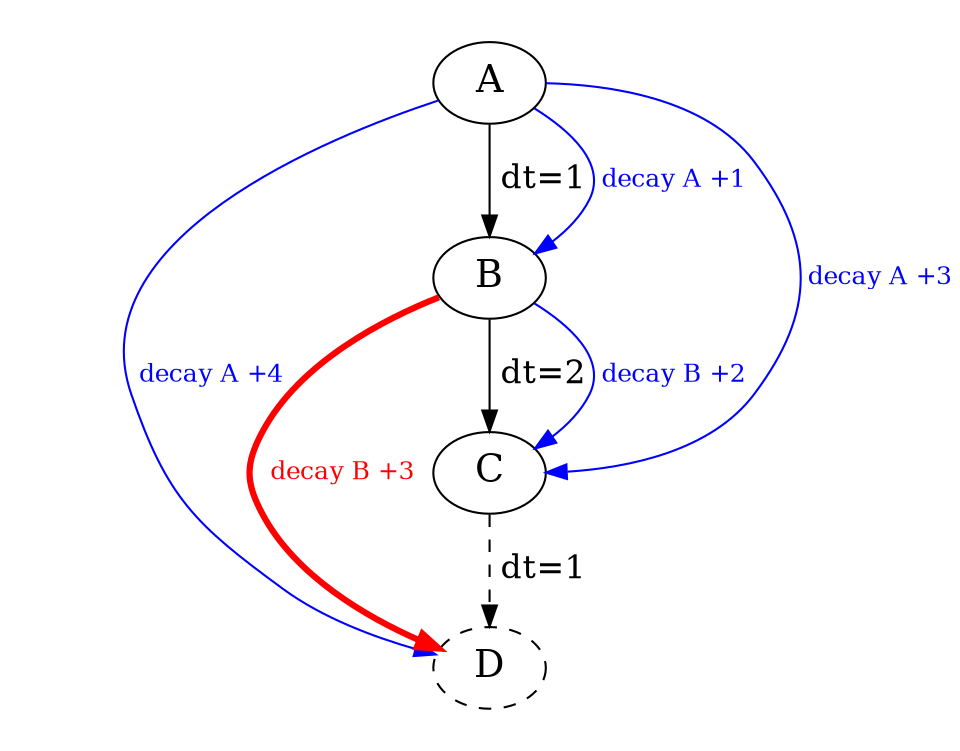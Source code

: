 digraph CompositionDecay {
    overlap = false;
    rankdir=TB;
    clusterrank=local;
    edge [fontsize=12];
    node [fontsize=18];

    {
        node [style=dashed];
        D;
    }

    subgraph cluster_main {
        rank=same;
        labelloc=b;
        edge [fontsize=16];
        A -> B [weight=1000, label=" dt=1"];
        B -> C [weight=1000, label=" dt=2"];
        C -> D [weight=1000, label=" dt=1", style="dashed"];
        style="invis";
    }

    edge [fontcolor=blue, color=blue];
    A -> B [label=" decay A +1"];
    A -> C [label=" decay A +3"];
    B -> C [label=" decay B +2"];
    B -> D [label=" decay B +3", weight=100, fontcolor=red, color=red, penwidth=3];
    A -> D [label=" decay A +4"];
}
